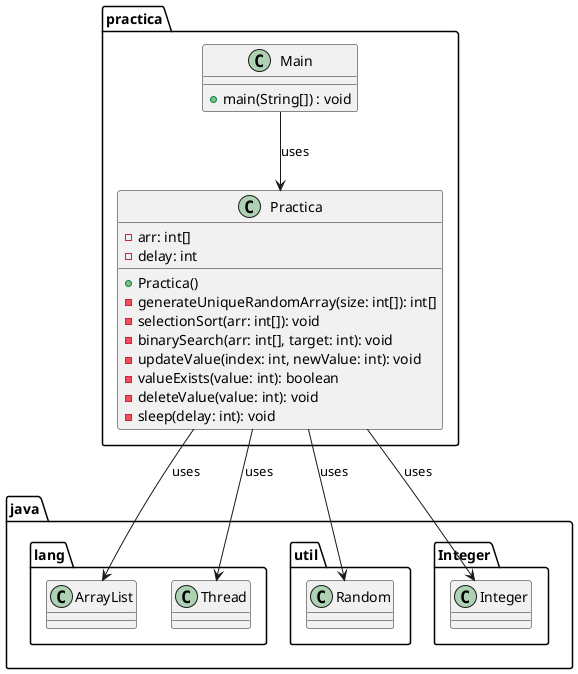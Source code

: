 @startuml

class practica.Practica {
    - arr: int[]
    - delay: int
    + Practica()
    - generateUniqueRandomArray(size: int[]): int[]
    - selectionSort(arr: int[]): void
    - binarySearch(arr: int[], target: int): void
    - updateValue(index: int, newValue: int): void
    - valueExists(value: int): boolean
    - deleteValue(value: int): void
    - sleep(delay: int): void
}

class practica.Main {
    + main(String[]) : void
}
Practica --> java.lang.ArrayList : uses
Practica --> java.util.Random : uses
Practica --> java.Integer.Integer : uses
Practica --> java.lang.Thread : uses
Main --> Practica : uses
@enduml

